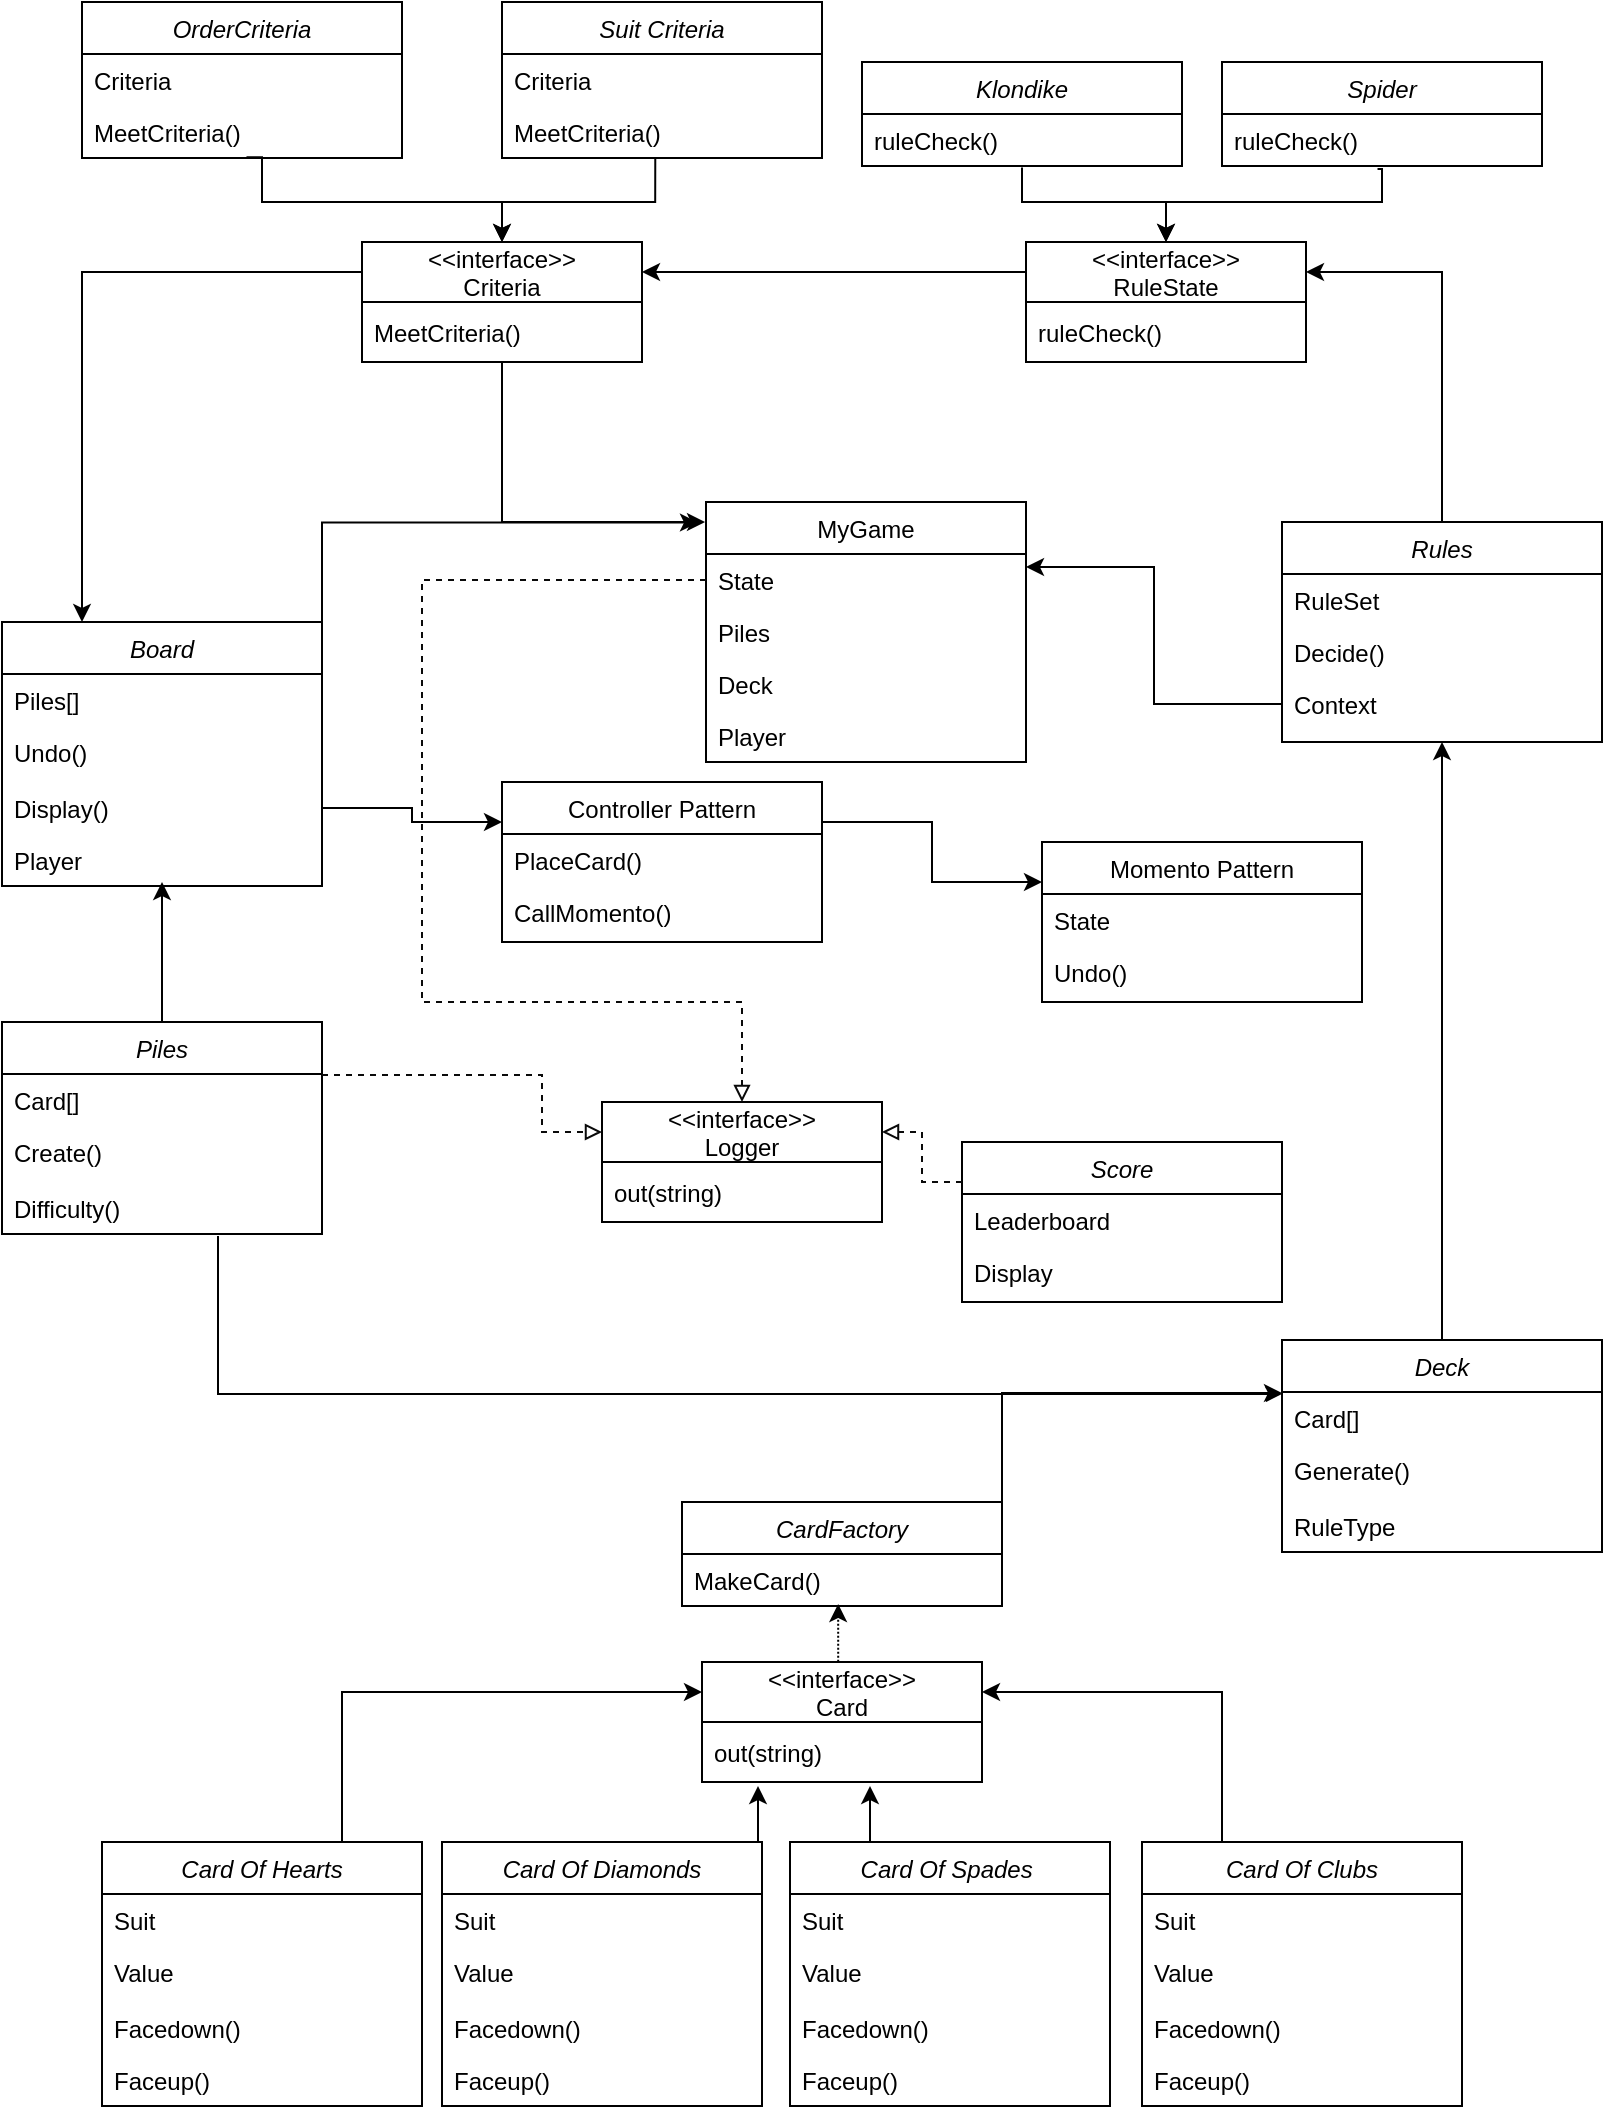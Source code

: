 <mxfile version="17.4.0" type="device"><diagram id="C5RBs43oDa-KdzZeNtuy" name="Page-1"><mxGraphModel dx="2029" dy="2279" grid="1" gridSize="10" guides="1" tooltips="1" connect="1" arrows="1" fold="1" page="1" pageScale="1" pageWidth="827" pageHeight="1169" math="0" shadow="0"><root><mxCell id="WIyWlLk6GJQsqaUBKTNV-0"/><mxCell id="WIyWlLk6GJQsqaUBKTNV-1" parent="WIyWlLk6GJQsqaUBKTNV-0"/><mxCell id="zkfFHV4jXpPFQw0GAbJ--17" value="MyGame" style="swimlane;fontStyle=0;align=center;verticalAlign=top;childLayout=stackLayout;horizontal=1;startSize=26;horizontalStack=0;resizeParent=1;resizeLast=0;collapsible=1;marginBottom=0;rounded=0;shadow=0;strokeWidth=1;" parent="WIyWlLk6GJQsqaUBKTNV-1" vertex="1"><mxGeometry x="372" y="60" width="160" height="130" as="geometry"><mxRectangle x="550" y="140" width="160" height="26" as="alternateBounds"/></mxGeometry></mxCell><mxCell id="zkfFHV4jXpPFQw0GAbJ--18" value="State" style="text;align=left;verticalAlign=top;spacingLeft=4;spacingRight=4;overflow=hidden;rotatable=0;points=[[0,0.5],[1,0.5]];portConstraint=eastwest;" parent="zkfFHV4jXpPFQw0GAbJ--17" vertex="1"><mxGeometry y="26" width="160" height="26" as="geometry"/></mxCell><mxCell id="SiuuM6peF8VEqKXvc_WG-72" value="Piles" style="text;align=left;verticalAlign=top;spacingLeft=4;spacingRight=4;overflow=hidden;rotatable=0;points=[[0,0.5],[1,0.5]];portConstraint=eastwest;" vertex="1" parent="zkfFHV4jXpPFQw0GAbJ--17"><mxGeometry y="52" width="160" height="26" as="geometry"/></mxCell><mxCell id="SiuuM6peF8VEqKXvc_WG-73" value="Deck" style="text;align=left;verticalAlign=top;spacingLeft=4;spacingRight=4;overflow=hidden;rotatable=0;points=[[0,0.5],[1,0.5]];portConstraint=eastwest;" vertex="1" parent="zkfFHV4jXpPFQw0GAbJ--17"><mxGeometry y="78" width="160" height="26" as="geometry"/></mxCell><mxCell id="SiuuM6peF8VEqKXvc_WG-74" value="Player" style="text;align=left;verticalAlign=top;spacingLeft=4;spacingRight=4;overflow=hidden;rotatable=0;points=[[0,0.5],[1,0.5]];portConstraint=eastwest;" vertex="1" parent="zkfFHV4jXpPFQw0GAbJ--17"><mxGeometry y="104" width="160" height="26" as="geometry"/></mxCell><mxCell id="zkfFHV4jXpPFQw0GAbJ--26" value="" style="endArrow=open;shadow=0;strokeWidth=1;rounded=0;endFill=1;edgeStyle=elbowEdgeStyle;elbow=vertical;entryX=0;entryY=0.25;entryDx=0;entryDy=0;exitX=0.675;exitY=1.038;exitDx=0;exitDy=0;exitPerimeter=0;" parent="WIyWlLk6GJQsqaUBKTNV-1" source="SiuuM6peF8VEqKXvc_WG-15" target="SiuuM6peF8VEqKXvc_WG-7" edge="1"><mxGeometry x="0.5" y="41" relative="1" as="geometry"><mxPoint x="240" y="506" as="sourcePoint"/><mxPoint x="540" y="192" as="targetPoint"/><mxPoint x="-40" y="32" as="offset"/><Array as="points"><mxPoint x="400" y="506"/></Array></mxGeometry></mxCell><mxCell id="SiuuM6peF8VEqKXvc_WG-1" value="Rules" style="swimlane;fontStyle=2;align=center;verticalAlign=top;childLayout=stackLayout;horizontal=1;startSize=26;horizontalStack=0;resizeParent=1;resizeLast=0;collapsible=1;marginBottom=0;rounded=0;shadow=0;strokeWidth=1;" vertex="1" parent="WIyWlLk6GJQsqaUBKTNV-1"><mxGeometry x="660" y="70" width="160" height="110" as="geometry"><mxRectangle x="230" y="140" width="160" height="26" as="alternateBounds"/></mxGeometry></mxCell><mxCell id="SiuuM6peF8VEqKXvc_WG-2" value="RuleSet" style="text;align=left;verticalAlign=top;spacingLeft=4;spacingRight=4;overflow=hidden;rotatable=0;points=[[0,0.5],[1,0.5]];portConstraint=eastwest;" vertex="1" parent="SiuuM6peF8VEqKXvc_WG-1"><mxGeometry y="26" width="160" height="26" as="geometry"/></mxCell><mxCell id="SiuuM6peF8VEqKXvc_WG-26" value="Decide()" style="text;align=left;verticalAlign=top;spacingLeft=4;spacingRight=4;overflow=hidden;rotatable=0;points=[[0,0.5],[1,0.5]];portConstraint=eastwest;" vertex="1" parent="SiuuM6peF8VEqKXvc_WG-1"><mxGeometry y="52" width="160" height="26" as="geometry"/></mxCell><mxCell id="SiuuM6peF8VEqKXvc_WG-80" value="Context" style="text;align=left;verticalAlign=top;spacingLeft=4;spacingRight=4;overflow=hidden;rotatable=0;points=[[0,0.5],[1,0.5]];portConstraint=eastwest;" vertex="1" parent="SiuuM6peF8VEqKXvc_WG-1"><mxGeometry y="78" width="160" height="26" as="geometry"/></mxCell><mxCell id="SiuuM6peF8VEqKXvc_WG-6" style="edgeStyle=orthogonalEdgeStyle;rounded=0;orthogonalLoop=1;jettySize=auto;html=1;exitX=0;exitY=0.5;exitDx=0;exitDy=0;entryX=1;entryY=0.25;entryDx=0;entryDy=0;" edge="1" parent="WIyWlLk6GJQsqaUBKTNV-1" source="SiuuM6peF8VEqKXvc_WG-80" target="zkfFHV4jXpPFQw0GAbJ--17"><mxGeometry relative="1" as="geometry"><mxPoint x="470" y="131" as="targetPoint"/></mxGeometry></mxCell><mxCell id="SiuuM6peF8VEqKXvc_WG-28" style="edgeStyle=orthogonalEdgeStyle;rounded=0;orthogonalLoop=1;jettySize=auto;html=1;exitX=0.5;exitY=0;exitDx=0;exitDy=0;entryX=0.5;entryY=1;entryDx=0;entryDy=0;" edge="1" parent="WIyWlLk6GJQsqaUBKTNV-1" source="SiuuM6peF8VEqKXvc_WG-7" target="SiuuM6peF8VEqKXvc_WG-1"><mxGeometry relative="1" as="geometry"/></mxCell><mxCell id="SiuuM6peF8VEqKXvc_WG-7" value="Deck" style="swimlane;fontStyle=2;align=center;verticalAlign=top;childLayout=stackLayout;horizontal=1;startSize=26;horizontalStack=0;resizeParent=1;resizeLast=0;collapsible=1;marginBottom=0;rounded=0;shadow=0;strokeWidth=1;" vertex="1" parent="WIyWlLk6GJQsqaUBKTNV-1"><mxGeometry x="660" y="479" width="160" height="106" as="geometry"><mxRectangle x="230" y="140" width="160" height="26" as="alternateBounds"/></mxGeometry></mxCell><mxCell id="SiuuM6peF8VEqKXvc_WG-8" value="Card[]" style="text;align=left;verticalAlign=top;spacingLeft=4;spacingRight=4;overflow=hidden;rotatable=0;points=[[0,0.5],[1,0.5]];portConstraint=eastwest;" vertex="1" parent="SiuuM6peF8VEqKXvc_WG-7"><mxGeometry y="26" width="160" height="26" as="geometry"/></mxCell><mxCell id="SiuuM6peF8VEqKXvc_WG-9" value="Generate()" style="text;align=left;verticalAlign=top;spacingLeft=4;spacingRight=4;overflow=hidden;rotatable=0;points=[[0,0.5],[1,0.5]];portConstraint=eastwest;rounded=0;shadow=0;html=0;" vertex="1" parent="SiuuM6peF8VEqKXvc_WG-7"><mxGeometry y="52" width="160" height="28" as="geometry"/></mxCell><mxCell id="SiuuM6peF8VEqKXvc_WG-10" value="RuleType" style="text;align=left;verticalAlign=top;spacingLeft=4;spacingRight=4;overflow=hidden;rotatable=0;points=[[0,0.5],[1,0.5]];portConstraint=eastwest;rounded=0;shadow=0;html=0;" vertex="1" parent="SiuuM6peF8VEqKXvc_WG-7"><mxGeometry y="80" width="160" height="26" as="geometry"/></mxCell><mxCell id="SiuuM6peF8VEqKXvc_WG-25" style="edgeStyle=orthogonalEdgeStyle;rounded=0;orthogonalLoop=1;jettySize=auto;html=1;exitX=0.5;exitY=0;exitDx=0;exitDy=0;" edge="1" parent="WIyWlLk6GJQsqaUBKTNV-1" source="SiuuM6peF8VEqKXvc_WG-12"><mxGeometry relative="1" as="geometry"><mxPoint x="100" y="250" as="targetPoint"/><Array as="points"><mxPoint x="100" y="288"/></Array></mxGeometry></mxCell><mxCell id="SiuuM6peF8VEqKXvc_WG-12" value="Piles" style="swimlane;fontStyle=2;align=center;verticalAlign=top;childLayout=stackLayout;horizontal=1;startSize=26;horizontalStack=0;resizeParent=1;resizeLast=0;collapsible=1;marginBottom=0;rounded=0;shadow=0;strokeWidth=1;" vertex="1" parent="WIyWlLk6GJQsqaUBKTNV-1"><mxGeometry x="20" y="320" width="160" height="106" as="geometry"><mxRectangle x="230" y="140" width="160" height="26" as="alternateBounds"/></mxGeometry></mxCell><mxCell id="SiuuM6peF8VEqKXvc_WG-13" value="Card[]" style="text;align=left;verticalAlign=top;spacingLeft=4;spacingRight=4;overflow=hidden;rotatable=0;points=[[0,0.5],[1,0.5]];portConstraint=eastwest;" vertex="1" parent="SiuuM6peF8VEqKXvc_WG-12"><mxGeometry y="26" width="160" height="26" as="geometry"/></mxCell><mxCell id="SiuuM6peF8VEqKXvc_WG-14" value="Create()" style="text;align=left;verticalAlign=top;spacingLeft=4;spacingRight=4;overflow=hidden;rotatable=0;points=[[0,0.5],[1,0.5]];portConstraint=eastwest;rounded=0;shadow=0;html=0;" vertex="1" parent="SiuuM6peF8VEqKXvc_WG-12"><mxGeometry y="52" width="160" height="28" as="geometry"/></mxCell><mxCell id="SiuuM6peF8VEqKXvc_WG-15" value="Difficulty()" style="text;align=left;verticalAlign=top;spacingLeft=4;spacingRight=4;overflow=hidden;rotatable=0;points=[[0,0.5],[1,0.5]];portConstraint=eastwest;rounded=0;shadow=0;html=0;" vertex="1" parent="SiuuM6peF8VEqKXvc_WG-12"><mxGeometry y="80" width="160" height="26" as="geometry"/></mxCell><mxCell id="SiuuM6peF8VEqKXvc_WG-24" style="edgeStyle=orthogonalEdgeStyle;rounded=0;orthogonalLoop=1;jettySize=auto;html=1;exitX=1;exitY=0;exitDx=0;exitDy=0;entryX=-0.025;entryY=0.079;entryDx=0;entryDy=0;entryPerimeter=0;" edge="1" parent="WIyWlLk6GJQsqaUBKTNV-1" source="SiuuM6peF8VEqKXvc_WG-16" target="zkfFHV4jXpPFQw0GAbJ--17"><mxGeometry relative="1" as="geometry"><Array as="points"><mxPoint x="180" y="70"/></Array></mxGeometry></mxCell><mxCell id="SiuuM6peF8VEqKXvc_WG-16" value="Board" style="swimlane;fontStyle=2;align=center;verticalAlign=top;childLayout=stackLayout;horizontal=1;startSize=26;horizontalStack=0;resizeParent=1;resizeLast=0;collapsible=1;marginBottom=0;rounded=0;shadow=0;strokeWidth=1;" vertex="1" parent="WIyWlLk6GJQsqaUBKTNV-1"><mxGeometry x="20" y="120" width="160" height="132" as="geometry"><mxRectangle x="230" y="140" width="160" height="26" as="alternateBounds"/></mxGeometry></mxCell><mxCell id="SiuuM6peF8VEqKXvc_WG-17" value="Piles[]" style="text;align=left;verticalAlign=top;spacingLeft=4;spacingRight=4;overflow=hidden;rotatable=0;points=[[0,0.5],[1,0.5]];portConstraint=eastwest;" vertex="1" parent="SiuuM6peF8VEqKXvc_WG-16"><mxGeometry y="26" width="160" height="26" as="geometry"/></mxCell><mxCell id="SiuuM6peF8VEqKXvc_WG-18" value="Undo()" style="text;align=left;verticalAlign=top;spacingLeft=4;spacingRight=4;overflow=hidden;rotatable=0;points=[[0,0.5],[1,0.5]];portConstraint=eastwest;rounded=0;shadow=0;html=0;" vertex="1" parent="SiuuM6peF8VEqKXvc_WG-16"><mxGeometry y="52" width="160" height="28" as="geometry"/></mxCell><mxCell id="SiuuM6peF8VEqKXvc_WG-19" value="Display()" style="text;align=left;verticalAlign=top;spacingLeft=4;spacingRight=4;overflow=hidden;rotatable=0;points=[[0,0.5],[1,0.5]];portConstraint=eastwest;rounded=0;shadow=0;html=0;" vertex="1" parent="SiuuM6peF8VEqKXvc_WG-16"><mxGeometry y="80" width="160" height="26" as="geometry"/></mxCell><mxCell id="SiuuM6peF8VEqKXvc_WG-71" value="Player" style="text;align=left;verticalAlign=top;spacingLeft=4;spacingRight=4;overflow=hidden;rotatable=0;points=[[0,0.5],[1,0.5]];portConstraint=eastwest;" vertex="1" parent="SiuuM6peF8VEqKXvc_WG-16"><mxGeometry y="106" width="160" height="26" as="geometry"/></mxCell><mxCell id="SiuuM6peF8VEqKXvc_WG-20" value="Score" style="swimlane;fontStyle=2;align=center;verticalAlign=top;childLayout=stackLayout;horizontal=1;startSize=26;horizontalStack=0;resizeParent=1;resizeLast=0;collapsible=1;marginBottom=0;rounded=0;shadow=0;strokeWidth=1;" vertex="1" parent="WIyWlLk6GJQsqaUBKTNV-1"><mxGeometry x="500" y="380" width="160" height="80" as="geometry"><mxRectangle x="230" y="140" width="160" height="26" as="alternateBounds"/></mxGeometry></mxCell><mxCell id="SiuuM6peF8VEqKXvc_WG-21" value="Leaderboard" style="text;align=left;verticalAlign=top;spacingLeft=4;spacingRight=4;overflow=hidden;rotatable=0;points=[[0,0.5],[1,0.5]];portConstraint=eastwest;" vertex="1" parent="SiuuM6peF8VEqKXvc_WG-20"><mxGeometry y="26" width="160" height="26" as="geometry"/></mxCell><mxCell id="SiuuM6peF8VEqKXvc_WG-22" value="Display" style="text;align=left;verticalAlign=top;spacingLeft=4;spacingRight=4;overflow=hidden;rotatable=0;points=[[0,0.5],[1,0.5]];portConstraint=eastwest;rounded=0;shadow=0;html=0;" vertex="1" parent="SiuuM6peF8VEqKXvc_WG-20"><mxGeometry y="52" width="160" height="28" as="geometry"/></mxCell><mxCell id="SiuuM6peF8VEqKXvc_WG-30" value="&lt;&lt;interface&gt;&gt;&#10;Logger" style="swimlane;fontStyle=0;childLayout=stackLayout;horizontal=1;startSize=30;horizontalStack=0;resizeParent=1;resizeParentMax=0;resizeLast=0;collapsible=1;marginBottom=0;" vertex="1" parent="WIyWlLk6GJQsqaUBKTNV-1"><mxGeometry x="320" y="360" width="140" height="60" as="geometry"/></mxCell><mxCell id="SiuuM6peF8VEqKXvc_WG-31" value="out(string)" style="text;strokeColor=none;fillColor=none;align=left;verticalAlign=middle;spacingLeft=4;spacingRight=4;overflow=hidden;points=[[0,0.5],[1,0.5]];portConstraint=eastwest;rotatable=0;" vertex="1" parent="SiuuM6peF8VEqKXvc_WG-30"><mxGeometry y="30" width="140" height="30" as="geometry"/></mxCell><mxCell id="SiuuM6peF8VEqKXvc_WG-35" style="edgeStyle=orthogonalEdgeStyle;rounded=0;orthogonalLoop=1;jettySize=auto;html=1;entryX=0.5;entryY=0;entryDx=0;entryDy=0;dashed=1;endArrow=block;endFill=0;strokeColor=#0A0A0A;exitX=0;exitY=0.5;exitDx=0;exitDy=0;" edge="1" parent="WIyWlLk6GJQsqaUBKTNV-1" source="zkfFHV4jXpPFQw0GAbJ--18" target="SiuuM6peF8VEqKXvc_WG-30"><mxGeometry relative="1" as="geometry"><Array as="points"><mxPoint x="230" y="99"/><mxPoint x="230" y="310"/><mxPoint x="390" y="310"/></Array><mxPoint x="460" y="230" as="sourcePoint"/><mxPoint x="839.02" y="-88.98" as="targetPoint"/></mxGeometry></mxCell><mxCell id="SiuuM6peF8VEqKXvc_WG-36" style="edgeStyle=orthogonalEdgeStyle;rounded=0;orthogonalLoop=1;jettySize=auto;html=1;entryX=1;entryY=0.25;entryDx=0;entryDy=0;dashed=1;endArrow=block;endFill=0;strokeColor=#0A0A0A;exitX=0;exitY=0.25;exitDx=0;exitDy=0;" edge="1" parent="WIyWlLk6GJQsqaUBKTNV-1" source="SiuuM6peF8VEqKXvc_WG-20" target="SiuuM6peF8VEqKXvc_WG-30"><mxGeometry relative="1" as="geometry"><Array as="points"><mxPoint x="480" y="400"/><mxPoint x="480" y="375"/></Array><mxPoint x="523.04" y="200" as="sourcePoint"/><mxPoint x="520" y="301.01" as="targetPoint"/></mxGeometry></mxCell><mxCell id="SiuuM6peF8VEqKXvc_WG-37" style="edgeStyle=orthogonalEdgeStyle;rounded=0;orthogonalLoop=1;jettySize=auto;html=1;entryX=0;entryY=0.25;entryDx=0;entryDy=0;dashed=1;endArrow=block;endFill=0;strokeColor=#0A0A0A;exitX=1;exitY=0.25;exitDx=0;exitDy=0;" edge="1" parent="WIyWlLk6GJQsqaUBKTNV-1" source="SiuuM6peF8VEqKXvc_WG-12" target="SiuuM6peF8VEqKXvc_WG-30"><mxGeometry relative="1" as="geometry"><Array as="points"><mxPoint x="290" y="347"/><mxPoint x="290" y="375"/></Array><mxPoint x="240" y="320" as="sourcePoint"/><mxPoint x="410" y="380" as="targetPoint"/></mxGeometry></mxCell><mxCell id="SiuuM6peF8VEqKXvc_WG-43" style="edgeStyle=orthogonalEdgeStyle;rounded=0;orthogonalLoop=1;jettySize=auto;html=1;exitX=1;exitY=0;exitDx=0;exitDy=0;entryX=0;entryY=0.25;entryDx=0;entryDy=0;strokeColor=default;" edge="1" parent="WIyWlLk6GJQsqaUBKTNV-1" source="SiuuM6peF8VEqKXvc_WG-38" target="SiuuM6peF8VEqKXvc_WG-7"><mxGeometry relative="1" as="geometry"/></mxCell><mxCell id="SiuuM6peF8VEqKXvc_WG-38" value="CardFactory" style="swimlane;fontStyle=2;align=center;verticalAlign=top;childLayout=stackLayout;horizontal=1;startSize=26;horizontalStack=0;resizeParent=1;resizeLast=0;collapsible=1;marginBottom=0;rounded=0;shadow=0;strokeWidth=1;" vertex="1" parent="WIyWlLk6GJQsqaUBKTNV-1"><mxGeometry x="360" y="560" width="160" height="52" as="geometry"><mxRectangle x="230" y="140" width="160" height="26" as="alternateBounds"/></mxGeometry></mxCell><mxCell id="SiuuM6peF8VEqKXvc_WG-39" value="MakeCard()" style="text;align=left;verticalAlign=top;spacingLeft=4;spacingRight=4;overflow=hidden;rotatable=0;points=[[0,0.5],[1,0.5]];portConstraint=eastwest;" vertex="1" parent="SiuuM6peF8VEqKXvc_WG-38"><mxGeometry y="26" width="160" height="26" as="geometry"/></mxCell><mxCell id="SiuuM6peF8VEqKXvc_WG-46" style="edgeStyle=orthogonalEdgeStyle;rounded=0;orthogonalLoop=1;jettySize=auto;html=1;exitX=0.5;exitY=0;exitDx=0;exitDy=0;entryX=0.488;entryY=0.962;entryDx=0;entryDy=0;entryPerimeter=0;dashed=1;dashPattern=1 1;strokeColor=default;" edge="1" parent="WIyWlLk6GJQsqaUBKTNV-1" source="SiuuM6peF8VEqKXvc_WG-44" target="SiuuM6peF8VEqKXvc_WG-39"><mxGeometry relative="1" as="geometry"/></mxCell><mxCell id="SiuuM6peF8VEqKXvc_WG-44" value="&lt;&lt;interface&gt;&gt;&#10;Card" style="swimlane;fontStyle=0;childLayout=stackLayout;horizontal=1;startSize=30;horizontalStack=0;resizeParent=1;resizeParentMax=0;resizeLast=0;collapsible=1;marginBottom=0;" vertex="1" parent="WIyWlLk6GJQsqaUBKTNV-1"><mxGeometry x="370" y="640" width="140" height="60" as="geometry"/></mxCell><mxCell id="SiuuM6peF8VEqKXvc_WG-45" value="out(string)" style="text;strokeColor=none;fillColor=none;align=left;verticalAlign=middle;spacingLeft=4;spacingRight=4;overflow=hidden;points=[[0,0.5],[1,0.5]];portConstraint=eastwest;rotatable=0;" vertex="1" parent="SiuuM6peF8VEqKXvc_WG-44"><mxGeometry y="30" width="140" height="30" as="geometry"/></mxCell><mxCell id="SiuuM6peF8VEqKXvc_WG-67" style="edgeStyle=orthogonalEdgeStyle;rounded=0;orthogonalLoop=1;jettySize=auto;html=1;exitX=0.75;exitY=0;exitDx=0;exitDy=0;entryX=0;entryY=0.25;entryDx=0;entryDy=0;strokeColor=default;" edge="1" parent="WIyWlLk6GJQsqaUBKTNV-1" source="SiuuM6peF8VEqKXvc_WG-47" target="SiuuM6peF8VEqKXvc_WG-44"><mxGeometry relative="1" as="geometry"/></mxCell><mxCell id="SiuuM6peF8VEqKXvc_WG-47" value="Card Of Hearts" style="swimlane;fontStyle=2;align=center;verticalAlign=top;childLayout=stackLayout;horizontal=1;startSize=26;horizontalStack=0;resizeParent=1;resizeLast=0;collapsible=1;marginBottom=0;rounded=0;shadow=0;strokeWidth=1;" vertex="1" parent="WIyWlLk6GJQsqaUBKTNV-1"><mxGeometry x="70" y="730" width="160" height="132" as="geometry"><mxRectangle x="230" y="140" width="160" height="26" as="alternateBounds"/></mxGeometry></mxCell><mxCell id="SiuuM6peF8VEqKXvc_WG-48" value="Suit" style="text;align=left;verticalAlign=top;spacingLeft=4;spacingRight=4;overflow=hidden;rotatable=0;points=[[0,0.5],[1,0.5]];portConstraint=eastwest;" vertex="1" parent="SiuuM6peF8VEqKXvc_WG-47"><mxGeometry y="26" width="160" height="26" as="geometry"/></mxCell><mxCell id="SiuuM6peF8VEqKXvc_WG-49" value="Value" style="text;align=left;verticalAlign=top;spacingLeft=4;spacingRight=4;overflow=hidden;rotatable=0;points=[[0,0.5],[1,0.5]];portConstraint=eastwest;rounded=0;shadow=0;html=0;" vertex="1" parent="SiuuM6peF8VEqKXvc_WG-47"><mxGeometry y="52" width="160" height="28" as="geometry"/></mxCell><mxCell id="SiuuM6peF8VEqKXvc_WG-50" value="Facedown()" style="text;align=left;verticalAlign=top;spacingLeft=4;spacingRight=4;overflow=hidden;rotatable=0;points=[[0,0.5],[1,0.5]];portConstraint=eastwest;rounded=0;shadow=0;html=0;" vertex="1" parent="SiuuM6peF8VEqKXvc_WG-47"><mxGeometry y="80" width="160" height="26" as="geometry"/></mxCell><mxCell id="SiuuM6peF8VEqKXvc_WG-51" value="Faceup()" style="text;align=left;verticalAlign=top;spacingLeft=4;spacingRight=4;overflow=hidden;rotatable=0;points=[[0,0.5],[1,0.5]];portConstraint=eastwest;rounded=0;shadow=0;html=0;" vertex="1" parent="SiuuM6peF8VEqKXvc_WG-47"><mxGeometry y="106" width="160" height="26" as="geometry"/></mxCell><mxCell id="SiuuM6peF8VEqKXvc_WG-69" style="edgeStyle=orthogonalEdgeStyle;rounded=0;orthogonalLoop=1;jettySize=auto;html=1;exitX=0.25;exitY=0;exitDx=0;exitDy=0;entryX=0.6;entryY=1.067;entryDx=0;entryDy=0;entryPerimeter=0;strokeColor=default;" edge="1" parent="WIyWlLk6GJQsqaUBKTNV-1" source="SiuuM6peF8VEqKXvc_WG-52" target="SiuuM6peF8VEqKXvc_WG-45"><mxGeometry relative="1" as="geometry"/></mxCell><mxCell id="SiuuM6peF8VEqKXvc_WG-52" value="Card Of Spades " style="swimlane;fontStyle=2;align=center;verticalAlign=top;childLayout=stackLayout;horizontal=1;startSize=26;horizontalStack=0;resizeParent=1;resizeLast=0;collapsible=1;marginBottom=0;rounded=0;shadow=0;strokeWidth=1;" vertex="1" parent="WIyWlLk6GJQsqaUBKTNV-1"><mxGeometry x="414" y="730" width="160" height="132" as="geometry"><mxRectangle x="230" y="140" width="160" height="26" as="alternateBounds"/></mxGeometry></mxCell><mxCell id="SiuuM6peF8VEqKXvc_WG-53" value="Suit" style="text;align=left;verticalAlign=top;spacingLeft=4;spacingRight=4;overflow=hidden;rotatable=0;points=[[0,0.5],[1,0.5]];portConstraint=eastwest;" vertex="1" parent="SiuuM6peF8VEqKXvc_WG-52"><mxGeometry y="26" width="160" height="26" as="geometry"/></mxCell><mxCell id="SiuuM6peF8VEqKXvc_WG-54" value="Value" style="text;align=left;verticalAlign=top;spacingLeft=4;spacingRight=4;overflow=hidden;rotatable=0;points=[[0,0.5],[1,0.5]];portConstraint=eastwest;rounded=0;shadow=0;html=0;" vertex="1" parent="SiuuM6peF8VEqKXvc_WG-52"><mxGeometry y="52" width="160" height="28" as="geometry"/></mxCell><mxCell id="SiuuM6peF8VEqKXvc_WG-55" value="Facedown()" style="text;align=left;verticalAlign=top;spacingLeft=4;spacingRight=4;overflow=hidden;rotatable=0;points=[[0,0.5],[1,0.5]];portConstraint=eastwest;rounded=0;shadow=0;html=0;" vertex="1" parent="SiuuM6peF8VEqKXvc_WG-52"><mxGeometry y="80" width="160" height="26" as="geometry"/></mxCell><mxCell id="SiuuM6peF8VEqKXvc_WG-56" value="Faceup()" style="text;align=left;verticalAlign=top;spacingLeft=4;spacingRight=4;overflow=hidden;rotatable=0;points=[[0,0.5],[1,0.5]];portConstraint=eastwest;rounded=0;shadow=0;html=0;" vertex="1" parent="SiuuM6peF8VEqKXvc_WG-52"><mxGeometry y="106" width="160" height="26" as="geometry"/></mxCell><mxCell id="SiuuM6peF8VEqKXvc_WG-68" style="edgeStyle=orthogonalEdgeStyle;rounded=0;orthogonalLoop=1;jettySize=auto;html=1;exitX=1;exitY=0;exitDx=0;exitDy=0;entryX=0.2;entryY=1.067;entryDx=0;entryDy=0;entryPerimeter=0;strokeColor=default;" edge="1" parent="WIyWlLk6GJQsqaUBKTNV-1" source="SiuuM6peF8VEqKXvc_WG-57" target="SiuuM6peF8VEqKXvc_WG-45"><mxGeometry relative="1" as="geometry"/></mxCell><mxCell id="SiuuM6peF8VEqKXvc_WG-57" value="Card Of Diamonds" style="swimlane;fontStyle=2;align=center;verticalAlign=top;childLayout=stackLayout;horizontal=1;startSize=26;horizontalStack=0;resizeParent=1;resizeLast=0;collapsible=1;marginBottom=0;rounded=0;shadow=0;strokeWidth=1;" vertex="1" parent="WIyWlLk6GJQsqaUBKTNV-1"><mxGeometry x="240" y="730" width="160" height="132" as="geometry"><mxRectangle x="230" y="140" width="160" height="26" as="alternateBounds"/></mxGeometry></mxCell><mxCell id="SiuuM6peF8VEqKXvc_WG-58" value="Suit" style="text;align=left;verticalAlign=top;spacingLeft=4;spacingRight=4;overflow=hidden;rotatable=0;points=[[0,0.5],[1,0.5]];portConstraint=eastwest;" vertex="1" parent="SiuuM6peF8VEqKXvc_WG-57"><mxGeometry y="26" width="160" height="26" as="geometry"/></mxCell><mxCell id="SiuuM6peF8VEqKXvc_WG-59" value="Value" style="text;align=left;verticalAlign=top;spacingLeft=4;spacingRight=4;overflow=hidden;rotatable=0;points=[[0,0.5],[1,0.5]];portConstraint=eastwest;rounded=0;shadow=0;html=0;" vertex="1" parent="SiuuM6peF8VEqKXvc_WG-57"><mxGeometry y="52" width="160" height="28" as="geometry"/></mxCell><mxCell id="SiuuM6peF8VEqKXvc_WG-60" value="Facedown()" style="text;align=left;verticalAlign=top;spacingLeft=4;spacingRight=4;overflow=hidden;rotatable=0;points=[[0,0.5],[1,0.5]];portConstraint=eastwest;rounded=0;shadow=0;html=0;" vertex="1" parent="SiuuM6peF8VEqKXvc_WG-57"><mxGeometry y="80" width="160" height="26" as="geometry"/></mxCell><mxCell id="SiuuM6peF8VEqKXvc_WG-61" value="Faceup()" style="text;align=left;verticalAlign=top;spacingLeft=4;spacingRight=4;overflow=hidden;rotatable=0;points=[[0,0.5],[1,0.5]];portConstraint=eastwest;rounded=0;shadow=0;html=0;" vertex="1" parent="SiuuM6peF8VEqKXvc_WG-57"><mxGeometry y="106" width="160" height="26" as="geometry"/></mxCell><mxCell id="SiuuM6peF8VEqKXvc_WG-70" style="edgeStyle=orthogonalEdgeStyle;rounded=0;orthogonalLoop=1;jettySize=auto;html=1;exitX=0.25;exitY=0;exitDx=0;exitDy=0;entryX=1;entryY=0.25;entryDx=0;entryDy=0;strokeColor=default;" edge="1" parent="WIyWlLk6GJQsqaUBKTNV-1" source="SiuuM6peF8VEqKXvc_WG-62" target="SiuuM6peF8VEqKXvc_WG-44"><mxGeometry relative="1" as="geometry"/></mxCell><mxCell id="SiuuM6peF8VEqKXvc_WG-62" value="Card Of Clubs" style="swimlane;fontStyle=2;align=center;verticalAlign=top;childLayout=stackLayout;horizontal=1;startSize=26;horizontalStack=0;resizeParent=1;resizeLast=0;collapsible=1;marginBottom=0;rounded=0;shadow=0;strokeWidth=1;" vertex="1" parent="WIyWlLk6GJQsqaUBKTNV-1"><mxGeometry x="590" y="730" width="160" height="132" as="geometry"><mxRectangle x="230" y="140" width="160" height="26" as="alternateBounds"/></mxGeometry></mxCell><mxCell id="SiuuM6peF8VEqKXvc_WG-63" value="Suit" style="text;align=left;verticalAlign=top;spacingLeft=4;spacingRight=4;overflow=hidden;rotatable=0;points=[[0,0.5],[1,0.5]];portConstraint=eastwest;" vertex="1" parent="SiuuM6peF8VEqKXvc_WG-62"><mxGeometry y="26" width="160" height="26" as="geometry"/></mxCell><mxCell id="SiuuM6peF8VEqKXvc_WG-64" value="Value" style="text;align=left;verticalAlign=top;spacingLeft=4;spacingRight=4;overflow=hidden;rotatable=0;points=[[0,0.5],[1,0.5]];portConstraint=eastwest;rounded=0;shadow=0;html=0;" vertex="1" parent="SiuuM6peF8VEqKXvc_WG-62"><mxGeometry y="52" width="160" height="28" as="geometry"/></mxCell><mxCell id="SiuuM6peF8VEqKXvc_WG-65" value="Facedown()" style="text;align=left;verticalAlign=top;spacingLeft=4;spacingRight=4;overflow=hidden;rotatable=0;points=[[0,0.5],[1,0.5]];portConstraint=eastwest;rounded=0;shadow=0;html=0;" vertex="1" parent="SiuuM6peF8VEqKXvc_WG-62"><mxGeometry y="80" width="160" height="26" as="geometry"/></mxCell><mxCell id="SiuuM6peF8VEqKXvc_WG-66" value="Faceup()" style="text;align=left;verticalAlign=top;spacingLeft=4;spacingRight=4;overflow=hidden;rotatable=0;points=[[0,0.5],[1,0.5]];portConstraint=eastwest;rounded=0;shadow=0;html=0;" vertex="1" parent="SiuuM6peF8VEqKXvc_WG-62"><mxGeometry y="106" width="160" height="26" as="geometry"/></mxCell><mxCell id="SiuuM6peF8VEqKXvc_WG-94" style="edgeStyle=orthogonalEdgeStyle;rounded=0;orthogonalLoop=1;jettySize=auto;html=1;exitX=0;exitY=0.25;exitDx=0;exitDy=0;entryX=1;entryY=0.25;entryDx=0;entryDy=0;strokeColor=default;" edge="1" parent="WIyWlLk6GJQsqaUBKTNV-1" source="SiuuM6peF8VEqKXvc_WG-78" target="SiuuM6peF8VEqKXvc_WG-91"><mxGeometry relative="1" as="geometry"><Array as="points"><mxPoint x="610" y="-55"/><mxPoint x="610" y="-55"/></Array></mxGeometry></mxCell><mxCell id="SiuuM6peF8VEqKXvc_WG-78" value="&lt;&lt;interface&gt;&gt;&#10;RuleState" style="swimlane;fontStyle=0;childLayout=stackLayout;horizontal=1;startSize=30;horizontalStack=0;resizeParent=1;resizeParentMax=0;resizeLast=0;collapsible=1;marginBottom=0;" vertex="1" parent="WIyWlLk6GJQsqaUBKTNV-1"><mxGeometry x="532" y="-70" width="140" height="60" as="geometry"/></mxCell><mxCell id="SiuuM6peF8VEqKXvc_WG-79" value="ruleCheck()" style="text;strokeColor=none;fillColor=none;align=left;verticalAlign=middle;spacingLeft=4;spacingRight=4;overflow=hidden;points=[[0,0.5],[1,0.5]];portConstraint=eastwest;rotatable=0;" vertex="1" parent="SiuuM6peF8VEqKXvc_WG-78"><mxGeometry y="30" width="140" height="30" as="geometry"/></mxCell><mxCell id="SiuuM6peF8VEqKXvc_WG-89" style="edgeStyle=orthogonalEdgeStyle;rounded=0;orthogonalLoop=1;jettySize=auto;html=1;exitX=0.5;exitY=1.115;exitDx=0;exitDy=0;entryX=0.5;entryY=0;entryDx=0;entryDy=0;strokeColor=default;exitPerimeter=0;" edge="1" parent="WIyWlLk6GJQsqaUBKTNV-1" source="SiuuM6peF8VEqKXvc_WG-82" target="SiuuM6peF8VEqKXvc_WG-78"><mxGeometry relative="1" as="geometry"><Array as="points"><mxPoint x="530" y="-90"/><mxPoint x="602" y="-90"/></Array></mxGeometry></mxCell><mxCell id="SiuuM6peF8VEqKXvc_WG-81" value="Klondike" style="swimlane;fontStyle=2;align=center;verticalAlign=top;childLayout=stackLayout;horizontal=1;startSize=26;horizontalStack=0;resizeParent=1;resizeLast=0;collapsible=1;marginBottom=0;rounded=0;shadow=0;strokeWidth=1;" vertex="1" parent="WIyWlLk6GJQsqaUBKTNV-1"><mxGeometry x="450" y="-160" width="160" height="52" as="geometry"><mxRectangle x="230" y="140" width="160" height="26" as="alternateBounds"/></mxGeometry></mxCell><mxCell id="SiuuM6peF8VEqKXvc_WG-82" value="ruleCheck()" style="text;align=left;verticalAlign=top;spacingLeft=4;spacingRight=4;overflow=hidden;rotatable=0;points=[[0,0.5],[1,0.5]];portConstraint=eastwest;" vertex="1" parent="SiuuM6peF8VEqKXvc_WG-81"><mxGeometry y="26" width="160" height="24" as="geometry"/></mxCell><mxCell id="SiuuM6peF8VEqKXvc_WG-90" style="edgeStyle=orthogonalEdgeStyle;rounded=0;orthogonalLoop=1;jettySize=auto;html=1;exitX=0.486;exitY=1.059;exitDx=0;exitDy=0;entryX=0.5;entryY=0;entryDx=0;entryDy=0;strokeColor=default;exitPerimeter=0;" edge="1" parent="WIyWlLk6GJQsqaUBKTNV-1" source="SiuuM6peF8VEqKXvc_WG-87" target="SiuuM6peF8VEqKXvc_WG-78"><mxGeometry relative="1" as="geometry"><mxPoint x="655.0" y="2" as="sourcePoint"/><Array as="points"><mxPoint x="710" y="-106"/><mxPoint x="710" y="-90"/><mxPoint x="602" y="-90"/></Array></mxGeometry></mxCell><mxCell id="SiuuM6peF8VEqKXvc_WG-86" value="Spider" style="swimlane;fontStyle=2;align=center;verticalAlign=top;childLayout=stackLayout;horizontal=1;startSize=26;horizontalStack=0;resizeParent=1;resizeLast=0;collapsible=1;marginBottom=0;rounded=0;shadow=0;strokeWidth=1;" vertex="1" parent="WIyWlLk6GJQsqaUBKTNV-1"><mxGeometry x="630" y="-160" width="160" height="52" as="geometry"><mxRectangle x="230" y="140" width="160" height="26" as="alternateBounds"/></mxGeometry></mxCell><mxCell id="SiuuM6peF8VEqKXvc_WG-87" value="ruleCheck()" style="text;align=left;verticalAlign=top;spacingLeft=4;spacingRight=4;overflow=hidden;rotatable=0;points=[[0,0.5],[1,0.5]];portConstraint=eastwest;" vertex="1" parent="SiuuM6peF8VEqKXvc_WG-86"><mxGeometry y="26" width="160" height="26" as="geometry"/></mxCell><mxCell id="SiuuM6peF8VEqKXvc_WG-88" style="edgeStyle=orthogonalEdgeStyle;rounded=0;orthogonalLoop=1;jettySize=auto;html=1;entryX=1;entryY=0.25;entryDx=0;entryDy=0;strokeColor=default;" edge="1" parent="WIyWlLk6GJQsqaUBKTNV-1" source="SiuuM6peF8VEqKXvc_WG-1" target="SiuuM6peF8VEqKXvc_WG-78"><mxGeometry relative="1" as="geometry"/></mxCell><mxCell id="SiuuM6peF8VEqKXvc_WG-93" style="edgeStyle=orthogonalEdgeStyle;rounded=0;orthogonalLoop=1;jettySize=auto;html=1;exitX=0;exitY=0.25;exitDx=0;exitDy=0;entryX=0.25;entryY=0;entryDx=0;entryDy=0;strokeColor=default;" edge="1" parent="WIyWlLk6GJQsqaUBKTNV-1" source="SiuuM6peF8VEqKXvc_WG-91" target="SiuuM6peF8VEqKXvc_WG-16"><mxGeometry relative="1" as="geometry"><Array as="points"><mxPoint x="60" y="-55"/></Array></mxGeometry></mxCell><mxCell id="SiuuM6peF8VEqKXvc_WG-103" value="" style="edgeStyle=orthogonalEdgeStyle;rounded=0;orthogonalLoop=1;jettySize=auto;html=1;strokeColor=default;entryX=-0.003;entryY=0.077;entryDx=0;entryDy=0;entryPerimeter=0;" edge="1" parent="WIyWlLk6GJQsqaUBKTNV-1" source="SiuuM6peF8VEqKXvc_WG-91" target="zkfFHV4jXpPFQw0GAbJ--17"><mxGeometry relative="1" as="geometry"><mxPoint x="308" y="70" as="targetPoint"/><Array as="points"><mxPoint x="270" y="70"/></Array></mxGeometry></mxCell><mxCell id="SiuuM6peF8VEqKXvc_WG-91" value="&lt;&lt;interface&gt;&gt;&#10;Criteria" style="swimlane;fontStyle=0;childLayout=stackLayout;horizontal=1;startSize=30;horizontalStack=0;resizeParent=1;resizeParentMax=0;resizeLast=0;collapsible=1;marginBottom=0;" vertex="1" parent="WIyWlLk6GJQsqaUBKTNV-1"><mxGeometry x="200" y="-70" width="140" height="60" as="geometry"/></mxCell><mxCell id="SiuuM6peF8VEqKXvc_WG-92" value="MeetCriteria()" style="text;strokeColor=none;fillColor=none;align=left;verticalAlign=middle;spacingLeft=4;spacingRight=4;overflow=hidden;points=[[0,0.5],[1,0.5]];portConstraint=eastwest;rotatable=0;" vertex="1" parent="SiuuM6peF8VEqKXvc_WG-91"><mxGeometry y="30" width="140" height="30" as="geometry"/></mxCell><mxCell id="SiuuM6peF8VEqKXvc_WG-95" style="edgeStyle=orthogonalEdgeStyle;rounded=0;orthogonalLoop=1;jettySize=auto;html=1;exitX=0.514;exitY=0.986;exitDx=0;exitDy=0;entryX=0.5;entryY=0;entryDx=0;entryDy=0;strokeColor=default;exitPerimeter=0;" edge="1" parent="WIyWlLk6GJQsqaUBKTNV-1" source="SiuuM6peF8VEqKXvc_WG-101" target="SiuuM6peF8VEqKXvc_WG-91"><mxGeometry relative="1" as="geometry"><mxPoint x="415.52" y="-227.48" as="targetPoint"/><Array as="points"><mxPoint x="150" y="-112"/><mxPoint x="150" y="-90"/><mxPoint x="270" y="-90"/></Array></mxGeometry></mxCell><mxCell id="SiuuM6peF8VEqKXvc_WG-96" value="OrderCriteria" style="swimlane;fontStyle=2;align=center;verticalAlign=top;childLayout=stackLayout;horizontal=1;startSize=26;horizontalStack=0;resizeParent=1;resizeLast=0;collapsible=1;marginBottom=0;rounded=0;shadow=0;strokeWidth=1;" vertex="1" parent="WIyWlLk6GJQsqaUBKTNV-1"><mxGeometry x="60" y="-190" width="160" height="78" as="geometry"><mxRectangle x="230" y="140" width="160" height="26" as="alternateBounds"/></mxGeometry></mxCell><mxCell id="SiuuM6peF8VEqKXvc_WG-97" value="Criteria" style="text;align=left;verticalAlign=top;spacingLeft=4;spacingRight=4;overflow=hidden;rotatable=0;points=[[0,0.5],[1,0.5]];portConstraint=eastwest;" vertex="1" parent="SiuuM6peF8VEqKXvc_WG-96"><mxGeometry y="26" width="160" height="26" as="geometry"/></mxCell><mxCell id="SiuuM6peF8VEqKXvc_WG-101" value="MeetCriteria()" style="text;align=left;verticalAlign=top;spacingLeft=4;spacingRight=4;overflow=hidden;rotatable=0;points=[[0,0.5],[1,0.5]];portConstraint=eastwest;" vertex="1" parent="SiuuM6peF8VEqKXvc_WG-96"><mxGeometry y="52" width="160" height="26" as="geometry"/></mxCell><mxCell id="SiuuM6peF8VEqKXvc_WG-98" style="edgeStyle=orthogonalEdgeStyle;rounded=0;orthogonalLoop=1;jettySize=auto;html=1;entryX=0.5;entryY=0;entryDx=0;entryDy=0;strokeColor=default;exitX=0.479;exitY=0.986;exitDx=0;exitDy=0;exitPerimeter=0;" edge="1" parent="WIyWlLk6GJQsqaUBKTNV-1" source="SiuuM6peF8VEqKXvc_WG-102" target="SiuuM6peF8VEqKXvc_WG-91"><mxGeometry relative="1" as="geometry"><mxPoint x="520" y="-350" as="sourcePoint"/><mxPoint x="417.76" y="-229.82" as="targetPoint"/><Array as="points"><mxPoint x="347" y="-90"/><mxPoint x="270" y="-90"/></Array></mxGeometry></mxCell><mxCell id="SiuuM6peF8VEqKXvc_WG-99" value="Suit Criteria" style="swimlane;fontStyle=2;align=center;verticalAlign=top;childLayout=stackLayout;horizontal=1;startSize=26;horizontalStack=0;resizeParent=1;resizeLast=0;collapsible=1;marginBottom=0;rounded=0;shadow=0;strokeWidth=1;" vertex="1" parent="WIyWlLk6GJQsqaUBKTNV-1"><mxGeometry x="270" y="-190" width="160" height="78" as="geometry"><mxRectangle x="230" y="140" width="160" height="26" as="alternateBounds"/></mxGeometry></mxCell><mxCell id="SiuuM6peF8VEqKXvc_WG-100" value="Criteria" style="text;align=left;verticalAlign=top;spacingLeft=4;spacingRight=4;overflow=hidden;rotatable=0;points=[[0,0.5],[1,0.5]];portConstraint=eastwest;" vertex="1" parent="SiuuM6peF8VEqKXvc_WG-99"><mxGeometry y="26" width="160" height="26" as="geometry"/></mxCell><mxCell id="SiuuM6peF8VEqKXvc_WG-102" value="MeetCriteria()" style="text;align=left;verticalAlign=top;spacingLeft=4;spacingRight=4;overflow=hidden;rotatable=0;points=[[0,0.5],[1,0.5]];portConstraint=eastwest;" vertex="1" parent="SiuuM6peF8VEqKXvc_WG-99"><mxGeometry y="52" width="160" height="26" as="geometry"/></mxCell><mxCell id="SiuuM6peF8VEqKXvc_WG-104" value="Momento Pattern" style="swimlane;fontStyle=0;align=center;verticalAlign=top;childLayout=stackLayout;horizontal=1;startSize=26;horizontalStack=0;resizeParent=1;resizeLast=0;collapsible=1;marginBottom=0;rounded=0;shadow=0;strokeWidth=1;" vertex="1" parent="WIyWlLk6GJQsqaUBKTNV-1"><mxGeometry x="540" y="230" width="160" height="80" as="geometry"><mxRectangle x="550" y="140" width="160" height="26" as="alternateBounds"/></mxGeometry></mxCell><mxCell id="SiuuM6peF8VEqKXvc_WG-105" value="State" style="text;align=left;verticalAlign=top;spacingLeft=4;spacingRight=4;overflow=hidden;rotatable=0;points=[[0,0.5],[1,0.5]];portConstraint=eastwest;" vertex="1" parent="SiuuM6peF8VEqKXvc_WG-104"><mxGeometry y="26" width="160" height="26" as="geometry"/></mxCell><mxCell id="SiuuM6peF8VEqKXvc_WG-106" value="Undo()" style="text;align=left;verticalAlign=top;spacingLeft=4;spacingRight=4;overflow=hidden;rotatable=0;points=[[0,0.5],[1,0.5]];portConstraint=eastwest;" vertex="1" parent="SiuuM6peF8VEqKXvc_WG-104"><mxGeometry y="52" width="160" height="26" as="geometry"/></mxCell><mxCell id="SiuuM6peF8VEqKXvc_WG-112" style="edgeStyle=orthogonalEdgeStyle;rounded=0;orthogonalLoop=1;jettySize=auto;html=1;exitX=1;exitY=0.25;exitDx=0;exitDy=0;entryX=0;entryY=0.25;entryDx=0;entryDy=0;strokeColor=default;" edge="1" parent="WIyWlLk6GJQsqaUBKTNV-1" source="SiuuM6peF8VEqKXvc_WG-109" target="SiuuM6peF8VEqKXvc_WG-104"><mxGeometry relative="1" as="geometry"/></mxCell><mxCell id="SiuuM6peF8VEqKXvc_WG-109" value="Controller Pattern" style="swimlane;fontStyle=0;align=center;verticalAlign=top;childLayout=stackLayout;horizontal=1;startSize=26;horizontalStack=0;resizeParent=1;resizeLast=0;collapsible=1;marginBottom=0;rounded=0;shadow=0;strokeWidth=1;" vertex="1" parent="WIyWlLk6GJQsqaUBKTNV-1"><mxGeometry x="270" y="200" width="160" height="80" as="geometry"><mxRectangle x="550" y="140" width="160" height="26" as="alternateBounds"/></mxGeometry></mxCell><mxCell id="SiuuM6peF8VEqKXvc_WG-110" value="PlaceCard()" style="text;align=left;verticalAlign=top;spacingLeft=4;spacingRight=4;overflow=hidden;rotatable=0;points=[[0,0.5],[1,0.5]];portConstraint=eastwest;" vertex="1" parent="SiuuM6peF8VEqKXvc_WG-109"><mxGeometry y="26" width="160" height="26" as="geometry"/></mxCell><mxCell id="SiuuM6peF8VEqKXvc_WG-111" value="CallMomento()" style="text;align=left;verticalAlign=top;spacingLeft=4;spacingRight=4;overflow=hidden;rotatable=0;points=[[0,0.5],[1,0.5]];portConstraint=eastwest;" vertex="1" parent="SiuuM6peF8VEqKXvc_WG-109"><mxGeometry y="52" width="160" height="26" as="geometry"/></mxCell><mxCell id="SiuuM6peF8VEqKXvc_WG-113" style="edgeStyle=orthogonalEdgeStyle;rounded=0;orthogonalLoop=1;jettySize=auto;html=1;exitX=1;exitY=0.5;exitDx=0;exitDy=0;entryX=0;entryY=0.25;entryDx=0;entryDy=0;strokeColor=default;" edge="1" parent="WIyWlLk6GJQsqaUBKTNV-1" source="SiuuM6peF8VEqKXvc_WG-19" target="SiuuM6peF8VEqKXvc_WG-109"><mxGeometry relative="1" as="geometry"/></mxCell></root></mxGraphModel></diagram></mxfile>